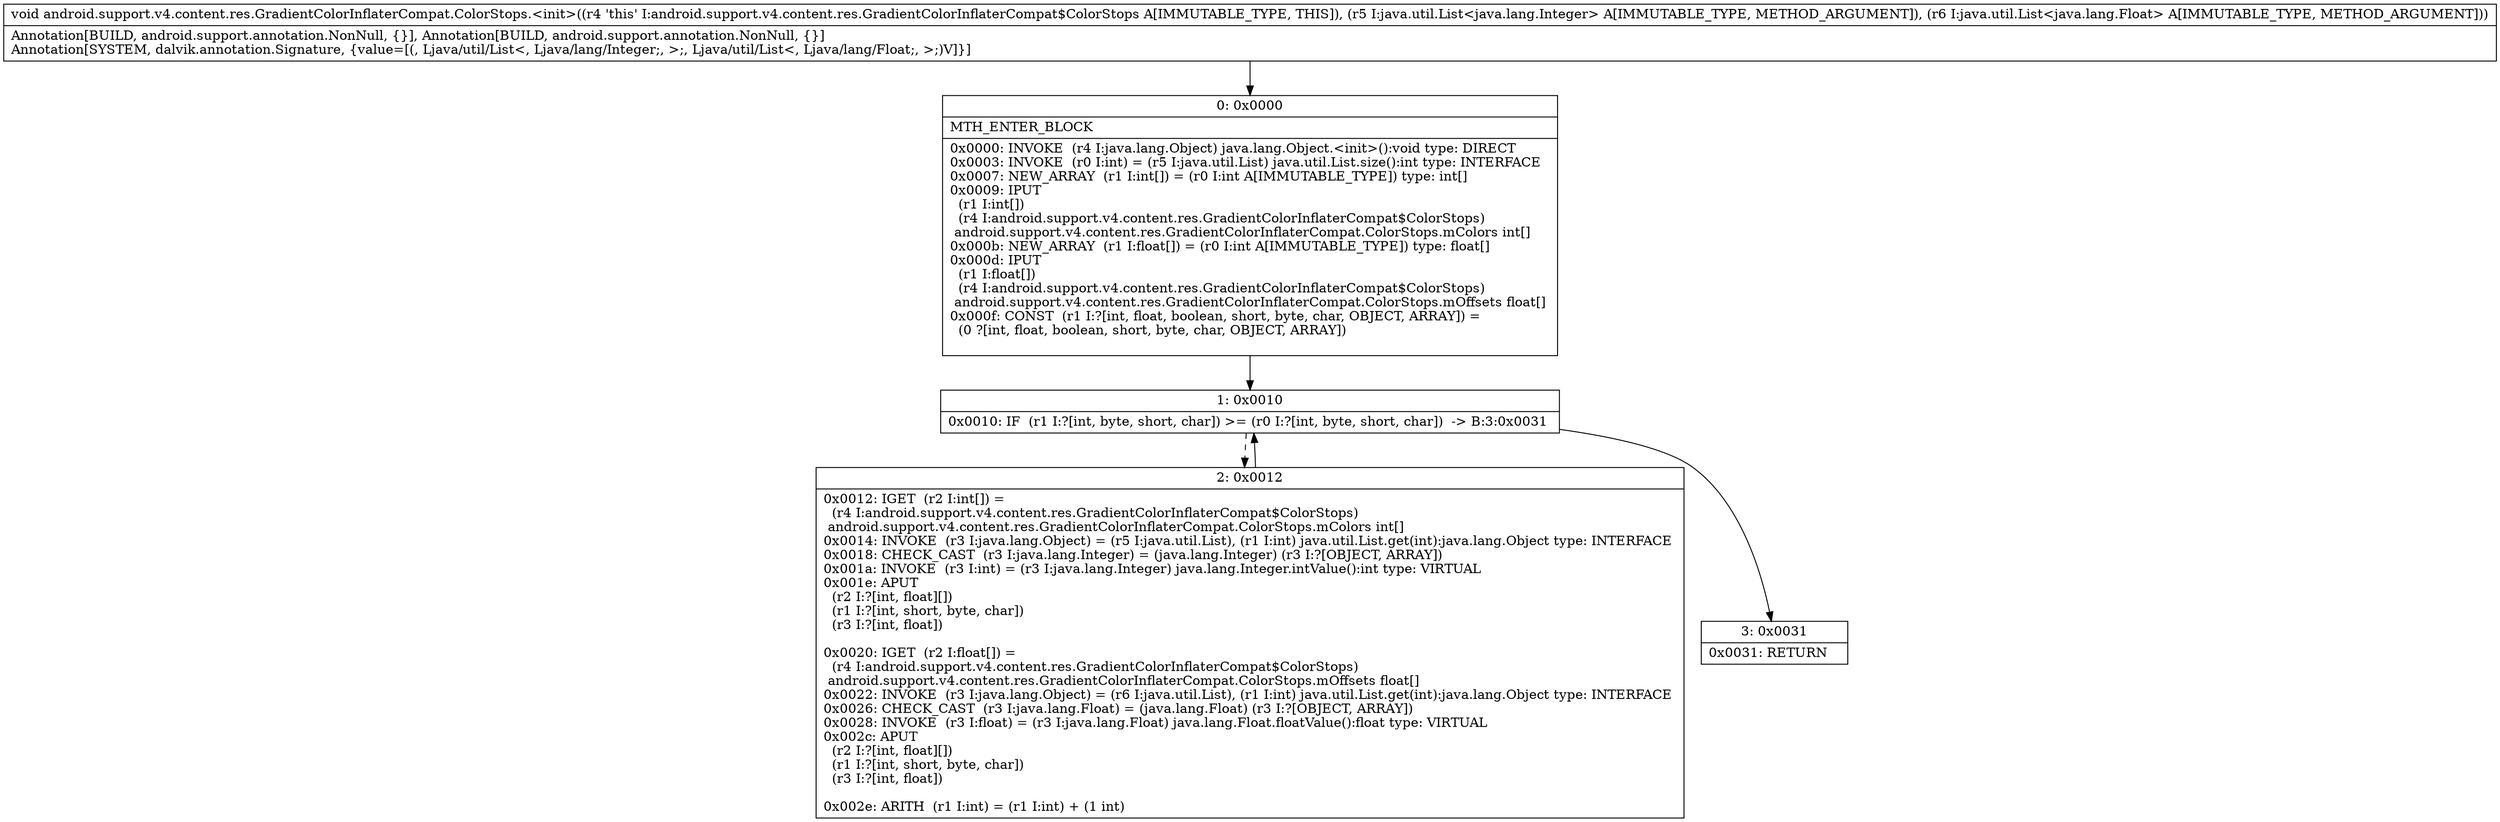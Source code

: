 digraph "CFG forandroid.support.v4.content.res.GradientColorInflaterCompat.ColorStops.\<init\>(Ljava\/util\/List;Ljava\/util\/List;)V" {
Node_0 [shape=record,label="{0\:\ 0x0000|MTH_ENTER_BLOCK\l|0x0000: INVOKE  (r4 I:java.lang.Object) java.lang.Object.\<init\>():void type: DIRECT \l0x0003: INVOKE  (r0 I:int) = (r5 I:java.util.List) java.util.List.size():int type: INTERFACE \l0x0007: NEW_ARRAY  (r1 I:int[]) = (r0 I:int A[IMMUTABLE_TYPE]) type: int[] \l0x0009: IPUT  \l  (r1 I:int[])\l  (r4 I:android.support.v4.content.res.GradientColorInflaterCompat$ColorStops)\l android.support.v4.content.res.GradientColorInflaterCompat.ColorStops.mColors int[] \l0x000b: NEW_ARRAY  (r1 I:float[]) = (r0 I:int A[IMMUTABLE_TYPE]) type: float[] \l0x000d: IPUT  \l  (r1 I:float[])\l  (r4 I:android.support.v4.content.res.GradientColorInflaterCompat$ColorStops)\l android.support.v4.content.res.GradientColorInflaterCompat.ColorStops.mOffsets float[] \l0x000f: CONST  (r1 I:?[int, float, boolean, short, byte, char, OBJECT, ARRAY]) = \l  (0 ?[int, float, boolean, short, byte, char, OBJECT, ARRAY])\l \l}"];
Node_1 [shape=record,label="{1\:\ 0x0010|0x0010: IF  (r1 I:?[int, byte, short, char]) \>= (r0 I:?[int, byte, short, char])  \-\> B:3:0x0031 \l}"];
Node_2 [shape=record,label="{2\:\ 0x0012|0x0012: IGET  (r2 I:int[]) = \l  (r4 I:android.support.v4.content.res.GradientColorInflaterCompat$ColorStops)\l android.support.v4.content.res.GradientColorInflaterCompat.ColorStops.mColors int[] \l0x0014: INVOKE  (r3 I:java.lang.Object) = (r5 I:java.util.List), (r1 I:int) java.util.List.get(int):java.lang.Object type: INTERFACE \l0x0018: CHECK_CAST  (r3 I:java.lang.Integer) = (java.lang.Integer) (r3 I:?[OBJECT, ARRAY]) \l0x001a: INVOKE  (r3 I:int) = (r3 I:java.lang.Integer) java.lang.Integer.intValue():int type: VIRTUAL \l0x001e: APUT  \l  (r2 I:?[int, float][])\l  (r1 I:?[int, short, byte, char])\l  (r3 I:?[int, float])\l \l0x0020: IGET  (r2 I:float[]) = \l  (r4 I:android.support.v4.content.res.GradientColorInflaterCompat$ColorStops)\l android.support.v4.content.res.GradientColorInflaterCompat.ColorStops.mOffsets float[] \l0x0022: INVOKE  (r3 I:java.lang.Object) = (r6 I:java.util.List), (r1 I:int) java.util.List.get(int):java.lang.Object type: INTERFACE \l0x0026: CHECK_CAST  (r3 I:java.lang.Float) = (java.lang.Float) (r3 I:?[OBJECT, ARRAY]) \l0x0028: INVOKE  (r3 I:float) = (r3 I:java.lang.Float) java.lang.Float.floatValue():float type: VIRTUAL \l0x002c: APUT  \l  (r2 I:?[int, float][])\l  (r1 I:?[int, short, byte, char])\l  (r3 I:?[int, float])\l \l0x002e: ARITH  (r1 I:int) = (r1 I:int) + (1 int) \l}"];
Node_3 [shape=record,label="{3\:\ 0x0031|0x0031: RETURN   \l}"];
MethodNode[shape=record,label="{void android.support.v4.content.res.GradientColorInflaterCompat.ColorStops.\<init\>((r4 'this' I:android.support.v4.content.res.GradientColorInflaterCompat$ColorStops A[IMMUTABLE_TYPE, THIS]), (r5 I:java.util.List\<java.lang.Integer\> A[IMMUTABLE_TYPE, METHOD_ARGUMENT]), (r6 I:java.util.List\<java.lang.Float\> A[IMMUTABLE_TYPE, METHOD_ARGUMENT]))  | Annotation[BUILD, android.support.annotation.NonNull, \{\}], Annotation[BUILD, android.support.annotation.NonNull, \{\}]\lAnnotation[SYSTEM, dalvik.annotation.Signature, \{value=[(, Ljava\/util\/List\<, Ljava\/lang\/Integer;, \>;, Ljava\/util\/List\<, Ljava\/lang\/Float;, \>;)V]\}]\l}"];
MethodNode -> Node_0;
Node_0 -> Node_1;
Node_1 -> Node_2[style=dashed];
Node_1 -> Node_3;
Node_2 -> Node_1;
}

